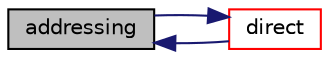 digraph "addressing"
{
  bgcolor="transparent";
  edge [fontname="Helvetica",fontsize="10",labelfontname="Helvetica",labelfontsize="10"];
  node [fontname="Helvetica",fontsize="10",shape=record];
  rankdir="LR";
  Node1 [label="addressing",height=0.2,width=0.4,color="black", fillcolor="grey75", style="filled", fontcolor="black"];
  Node1 -> Node2 [dir="back",color="midnightblue",fontsize="10",style="solid",fontname="Helvetica"];
  Node2 [label="direct",height=0.2,width=0.4,color="red",URL="$a01942.html#aa6fd973c07a1eda3654f6e516d34e963",tooltip="Is the mapping direct. "];
  Node2 -> Node1 [dir="back",color="midnightblue",fontsize="10",style="solid",fontname="Helvetica"];
}
